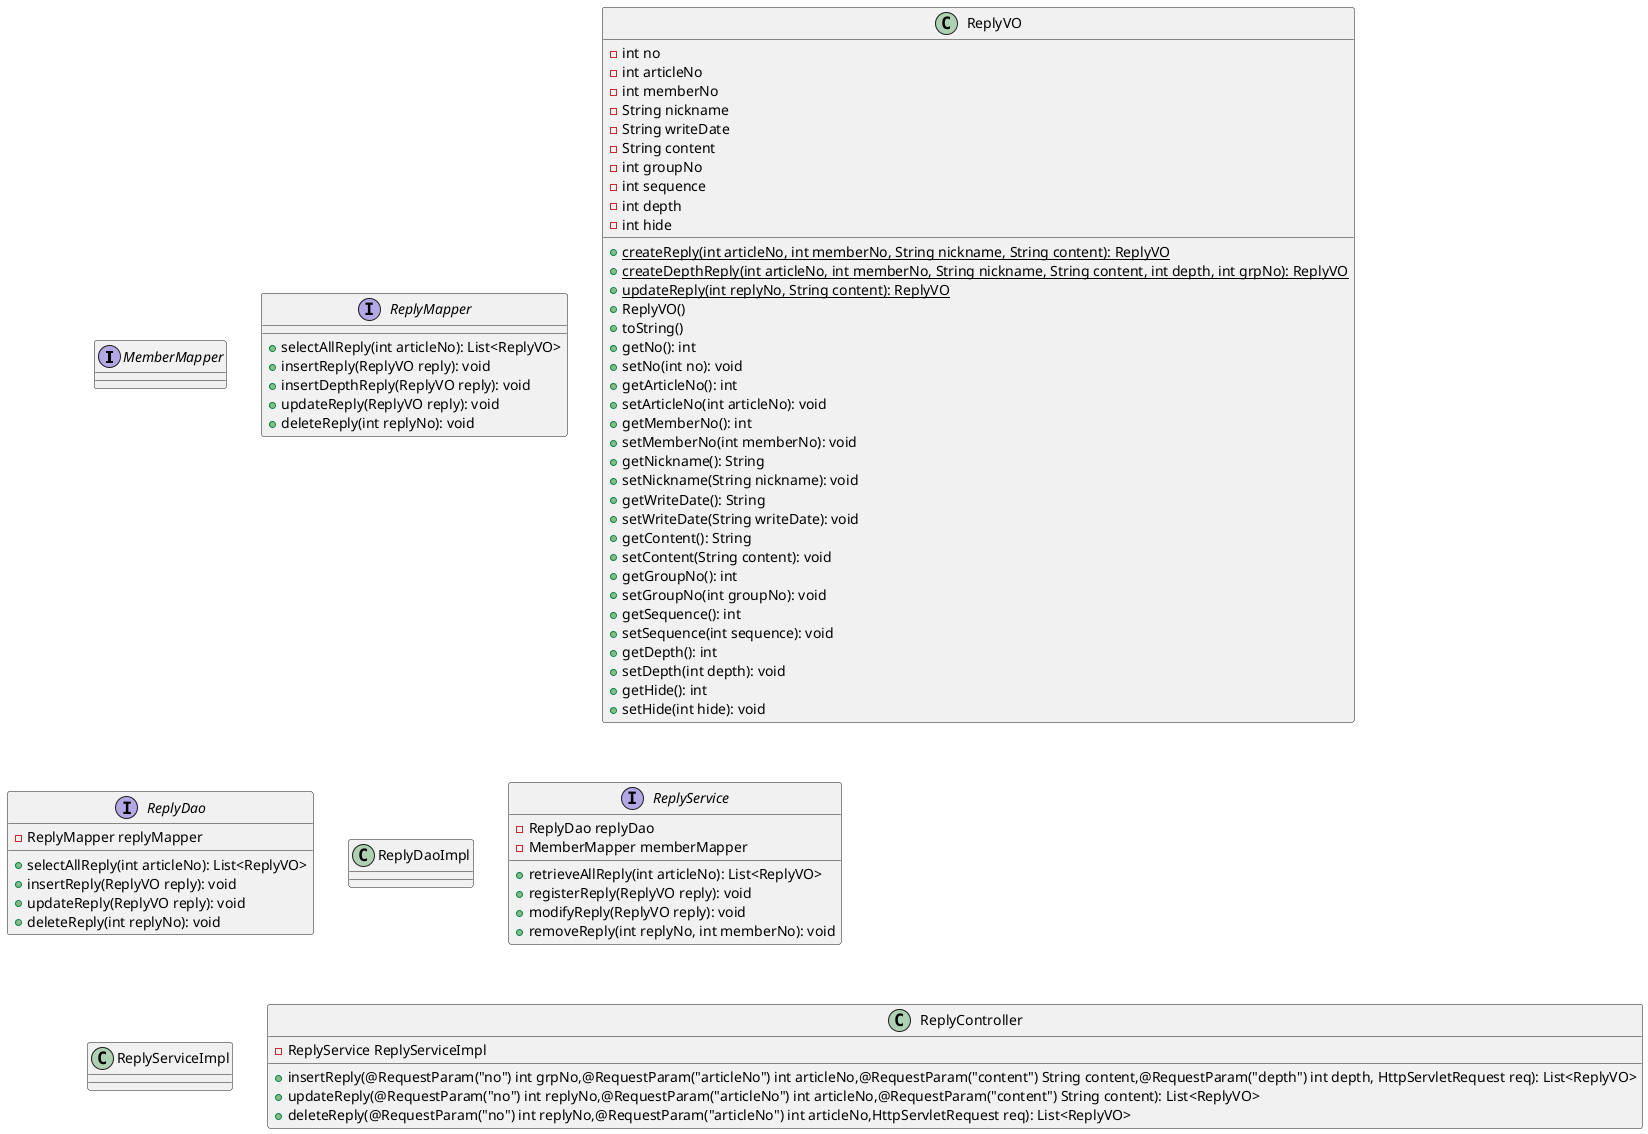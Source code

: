 @startuml
'https://plantuml.com/class-diagram

interface MemberMapper{}

interface ReplyMapper{
+ selectAllReply(int articleNo): List<ReplyVO>
+ insertReply(ReplyVO reply): void
+ insertDepthReply(ReplyVO reply): void
+ updateReply(ReplyVO reply): void
+ deleteReply(int replyNo): void
}

class ReplyVO{
- int no
- int articleNo
- int memberNo
- String nickname
- String writeDate
- String content
- int groupNo
- int sequence
- int depth
- int hide

' 메서드 -------------
+ {static} createReply(int articleNo, int memberNo, String nickname, String content): ReplyVO
+ {static} createDepthReply(int articleNo, int memberNo, String nickname, String content, int depth, int grpNo): ReplyVO
+ {static} updateReply(int replyNo, String content): ReplyVO
+ ReplyVO()
+ toString()
+ getNo(): int
+ setNo(int no): void
+ getArticleNo(): int
+ setArticleNo(int articleNo): void
+ getMemberNo(): int
+ setMemberNo(int memberNo): void
+ getNickname(): String
+ setNickname(String nickname): void
+ getWriteDate(): String
+ setWriteDate(String writeDate): void
+ getContent(): String
+ setContent(String content): void
+ getGroupNo(): int
+ setGroupNo(int groupNo): void
+ getSequence(): int
+ setSequence(int sequence): void
+ getDepth(): int
+ setDepth(int depth): void
+ getHide(): int
+ setHide(int hide): void
}

interface ReplyDao{
- ReplyMapper replyMapper

+ selectAllReply(int articleNo): List<ReplyVO>
+ insertReply(ReplyVO reply): void
+ updateReply(ReplyVO reply): void
+ deleteReply(int replyNo): void

}

class ReplyDaoImpl


interface ReplyService{
- ReplyDao replyDao
- MemberMapper memberMapper

+ retrieveAllReply(int articleNo): List<ReplyVO>
+ registerReply(ReplyVO reply): void
+ modifyReply(ReplyVO reply): void
+ removeReply(int replyNo, int memberNo): void
}

class ReplyServiceImpl



class ReplyController{
- ReplyService ReplyServiceImpl

+ insertReply(@RequestParam("no") int grpNo,@RequestParam("articleNo") int articleNo,@RequestParam("content") String content,@RequestParam("depth") int depth, HttpServletRequest req): List<ReplyVO>
+ updateReply(@RequestParam("no") int replyNo,@RequestParam("articleNo") int articleNo,@RequestParam("content") String content): List<ReplyVO>
+ deleteReply(@RequestParam("no") int replyNo,@RequestParam("articleNo") int articleNo,HttpServletRequest req): List<ReplyVO>
}


@enduml